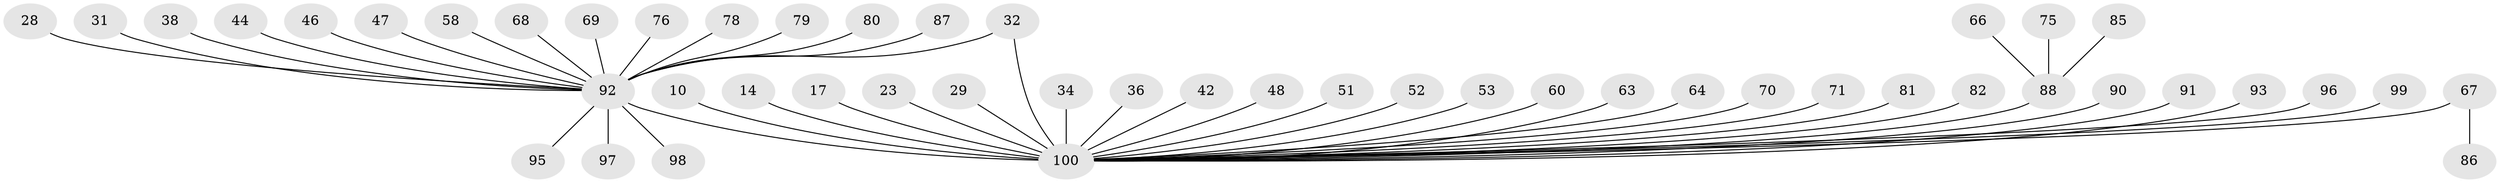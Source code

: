 // original degree distribution, {8: 0.04, 2: 0.18, 9: 0.02, 29: 0.01, 5: 0.06, 1: 0.53, 17: 0.01, 3: 0.07, 7: 0.02, 4: 0.06}
// Generated by graph-tools (version 1.1) at 2025/51/03/04/25 21:51:21]
// undirected, 50 vertices, 50 edges
graph export_dot {
graph [start="1"]
  node [color=gray90,style=filled];
  10;
  14;
  17;
  23;
  28;
  29;
  31;
  32 [super="+27+12"];
  34 [super="+2"];
  36;
  38;
  42;
  44;
  46 [super="+35"];
  47;
  48;
  51;
  52;
  53;
  58;
  60;
  63;
  64;
  66;
  67 [super="+49"];
  68;
  69;
  70;
  71;
  75;
  76;
  78;
  79;
  80;
  81 [super="+55"];
  82;
  85;
  86;
  87;
  88 [super="+7+62+9+20"];
  90 [super="+89"];
  91;
  92 [super="+65+43+61+37+57+84+19"];
  93;
  95 [super="+94"];
  96;
  97;
  98;
  99;
  100 [super="+83+74+41+4"];
  10 -- 100;
  14 -- 100;
  17 -- 100;
  23 -- 100;
  28 -- 92;
  29 -- 100;
  31 -- 92;
  32 -- 100 [weight=5];
  32 -- 92;
  34 -- 100 [weight=4];
  36 -- 100;
  38 -- 92;
  42 -- 100;
  44 -- 92;
  46 -- 92 [weight=2];
  47 -- 92;
  48 -- 100;
  51 -- 100;
  52 -- 100;
  53 -- 100;
  58 -- 92;
  60 -- 100;
  63 -- 100;
  64 -- 100;
  66 -- 88;
  67 -- 86;
  67 -- 100 [weight=4];
  68 -- 92;
  69 -- 92;
  70 -- 100;
  71 -- 100;
  75 -- 88;
  76 -- 92;
  78 -- 92;
  79 -- 92;
  80 -- 92;
  81 -- 100;
  82 -- 100;
  85 -- 88;
  87 -- 92;
  88 -- 100 [weight=5];
  90 -- 100;
  91 -- 100;
  92 -- 97;
  92 -- 98;
  92 -- 95;
  92 -- 100 [weight=17];
  93 -- 100;
  96 -- 100;
  99 -- 100;
}
